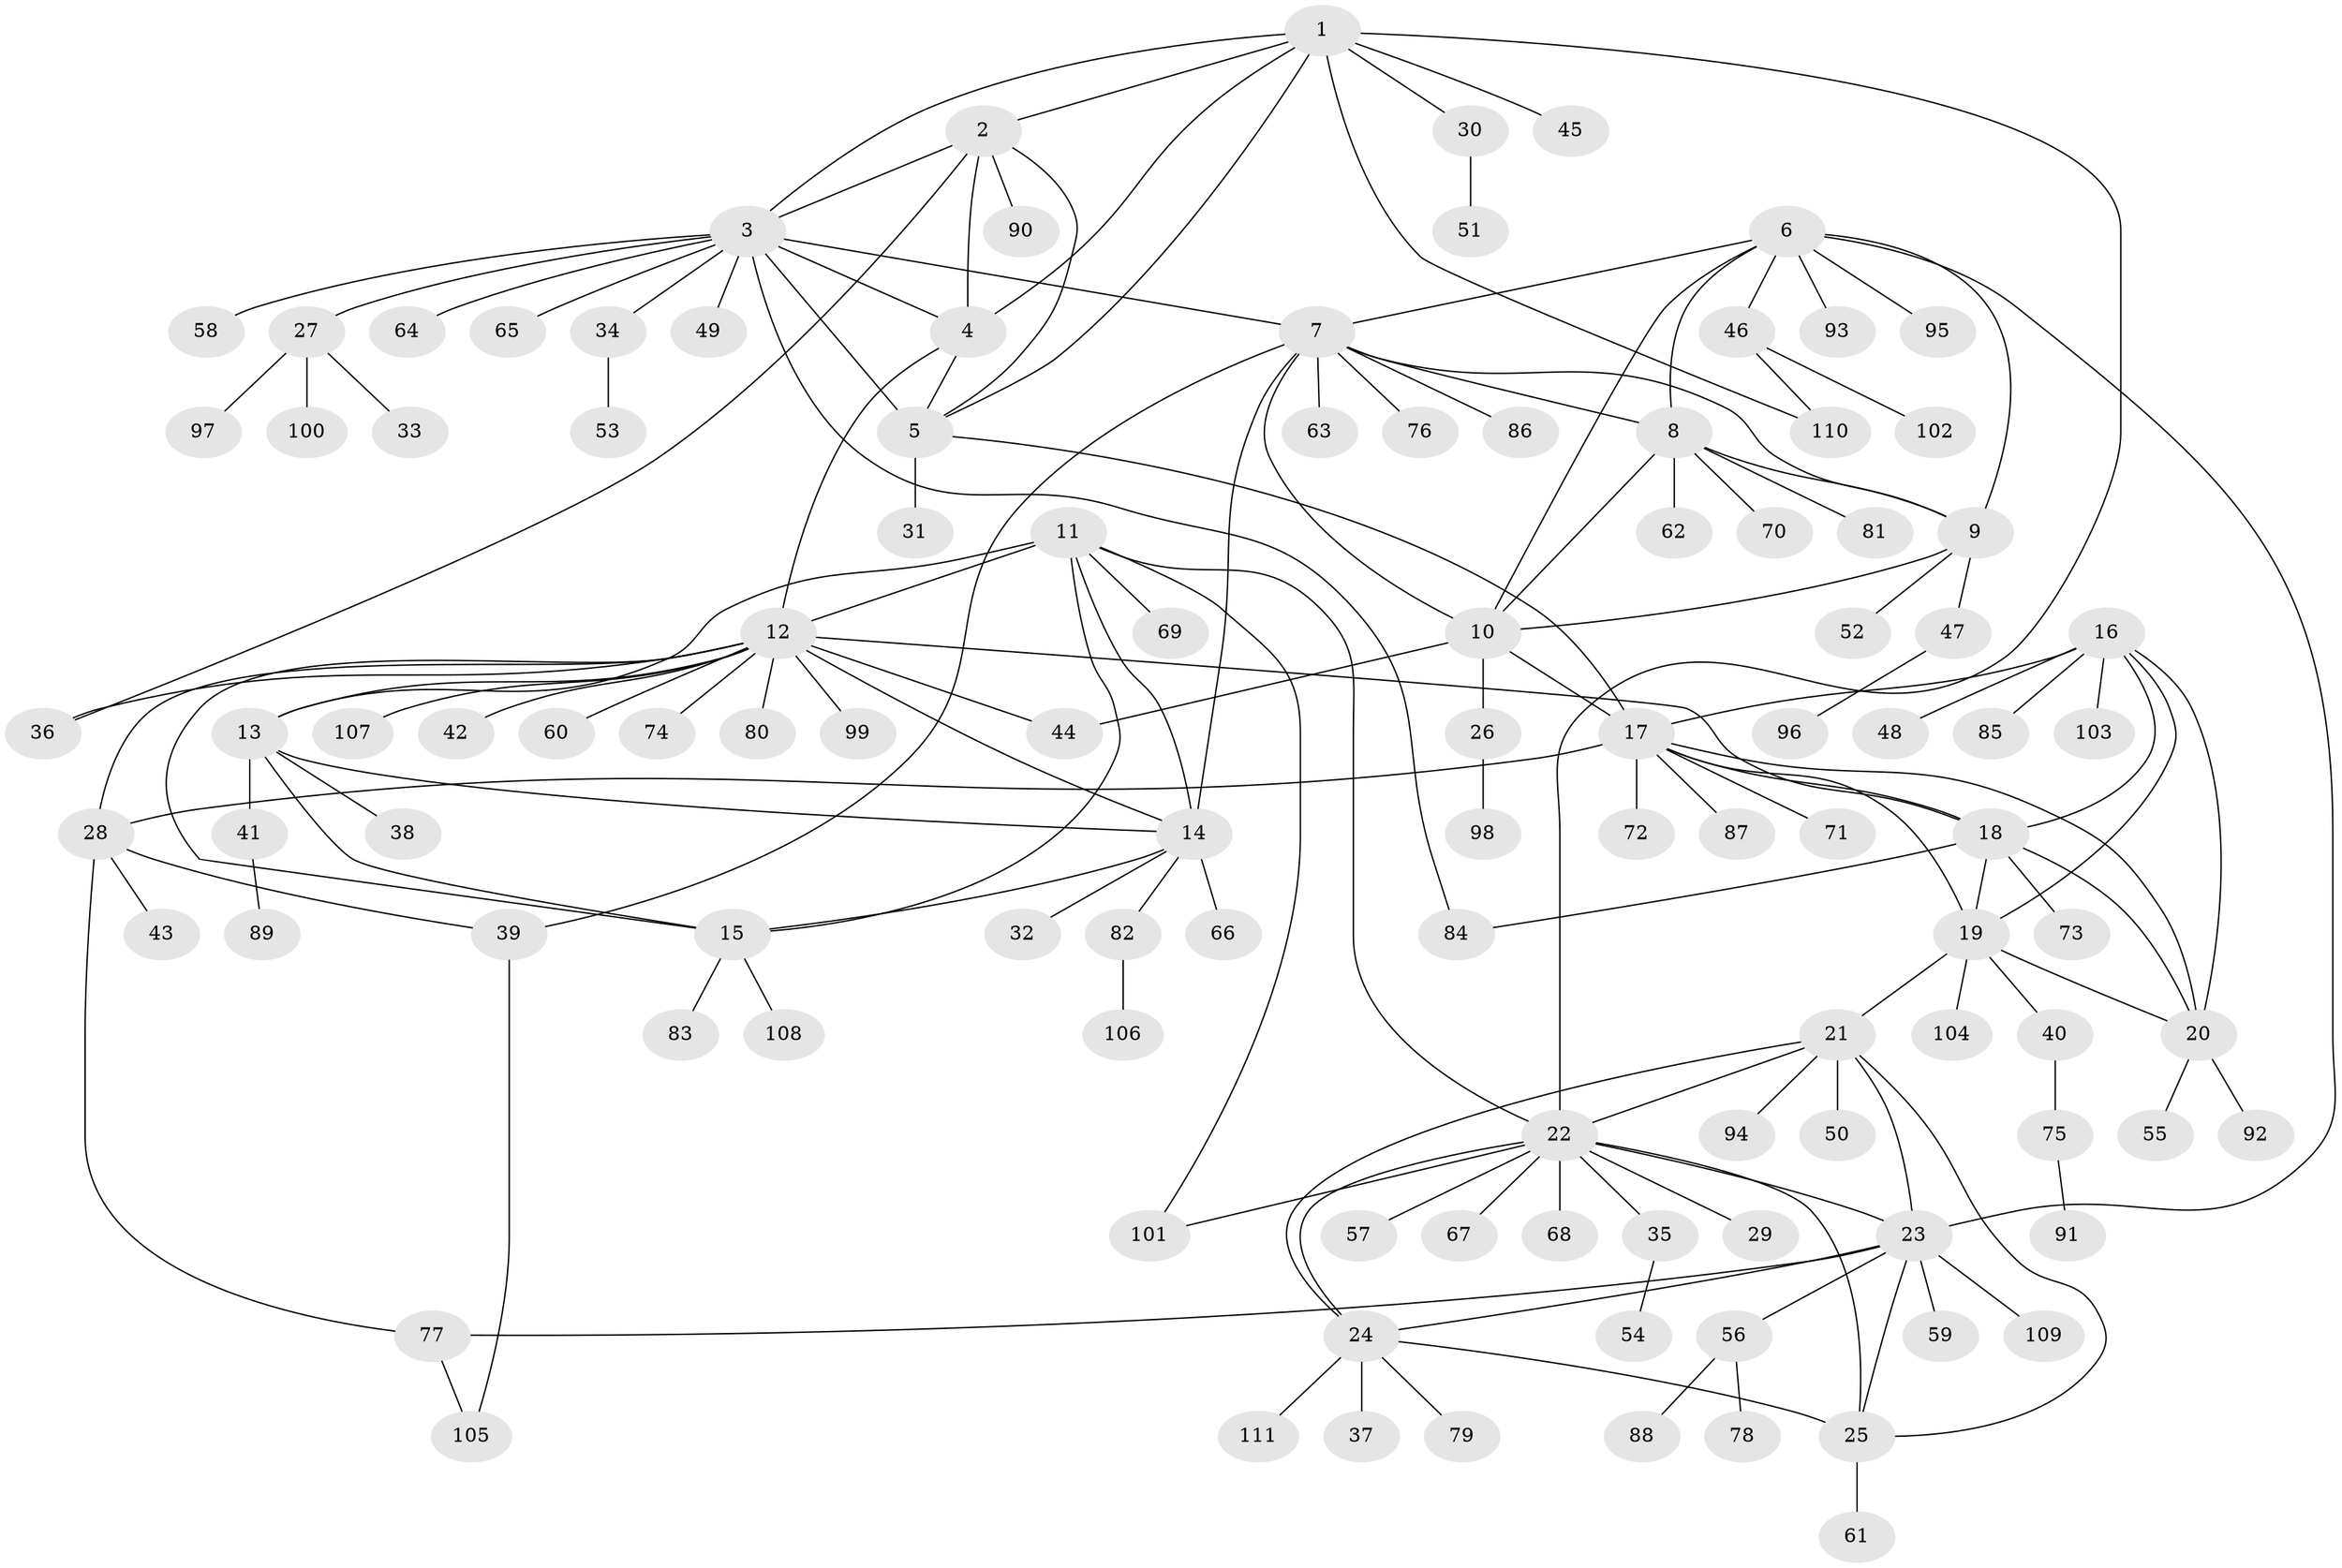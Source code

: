 // coarse degree distribution, {7: 0.025, 5: 0.025, 13: 0.025, 4: 0.0625, 9: 0.025, 11: 0.025, 8: 0.025, 6: 0.0375, 12: 0.0125, 1: 0.65, 3: 0.025, 2: 0.0625}
// Generated by graph-tools (version 1.1) at 2025/42/03/06/25 10:42:14]
// undirected, 111 vertices, 155 edges
graph export_dot {
graph [start="1"]
  node [color=gray90,style=filled];
  1;
  2;
  3;
  4;
  5;
  6;
  7;
  8;
  9;
  10;
  11;
  12;
  13;
  14;
  15;
  16;
  17;
  18;
  19;
  20;
  21;
  22;
  23;
  24;
  25;
  26;
  27;
  28;
  29;
  30;
  31;
  32;
  33;
  34;
  35;
  36;
  37;
  38;
  39;
  40;
  41;
  42;
  43;
  44;
  45;
  46;
  47;
  48;
  49;
  50;
  51;
  52;
  53;
  54;
  55;
  56;
  57;
  58;
  59;
  60;
  61;
  62;
  63;
  64;
  65;
  66;
  67;
  68;
  69;
  70;
  71;
  72;
  73;
  74;
  75;
  76;
  77;
  78;
  79;
  80;
  81;
  82;
  83;
  84;
  85;
  86;
  87;
  88;
  89;
  90;
  91;
  92;
  93;
  94;
  95;
  96;
  97;
  98;
  99;
  100;
  101;
  102;
  103;
  104;
  105;
  106;
  107;
  108;
  109;
  110;
  111;
  1 -- 2;
  1 -- 3;
  1 -- 4;
  1 -- 5;
  1 -- 22;
  1 -- 30;
  1 -- 45;
  1 -- 110;
  2 -- 3;
  2 -- 4;
  2 -- 5;
  2 -- 36;
  2 -- 90;
  3 -- 4;
  3 -- 5;
  3 -- 7;
  3 -- 27;
  3 -- 34;
  3 -- 49;
  3 -- 58;
  3 -- 64;
  3 -- 65;
  3 -- 84;
  4 -- 5;
  4 -- 12;
  5 -- 17;
  5 -- 31;
  6 -- 7;
  6 -- 8;
  6 -- 9;
  6 -- 10;
  6 -- 23;
  6 -- 46;
  6 -- 93;
  6 -- 95;
  7 -- 8;
  7 -- 9;
  7 -- 10;
  7 -- 14;
  7 -- 39;
  7 -- 63;
  7 -- 76;
  7 -- 86;
  8 -- 9;
  8 -- 10;
  8 -- 62;
  8 -- 70;
  8 -- 81;
  9 -- 10;
  9 -- 47;
  9 -- 52;
  10 -- 17;
  10 -- 26;
  10 -- 44;
  11 -- 12;
  11 -- 13;
  11 -- 14;
  11 -- 15;
  11 -- 22;
  11 -- 69;
  11 -- 101;
  12 -- 13;
  12 -- 14;
  12 -- 15;
  12 -- 18;
  12 -- 28;
  12 -- 36;
  12 -- 42;
  12 -- 44;
  12 -- 60;
  12 -- 74;
  12 -- 80;
  12 -- 99;
  12 -- 107;
  13 -- 14;
  13 -- 15;
  13 -- 38;
  13 -- 41;
  14 -- 15;
  14 -- 32;
  14 -- 66;
  14 -- 82;
  15 -- 83;
  15 -- 108;
  16 -- 17;
  16 -- 18;
  16 -- 19;
  16 -- 20;
  16 -- 48;
  16 -- 85;
  16 -- 103;
  17 -- 18;
  17 -- 19;
  17 -- 20;
  17 -- 28;
  17 -- 71;
  17 -- 72;
  17 -- 87;
  18 -- 19;
  18 -- 20;
  18 -- 73;
  18 -- 84;
  19 -- 20;
  19 -- 21;
  19 -- 40;
  19 -- 104;
  20 -- 55;
  20 -- 92;
  21 -- 22;
  21 -- 23;
  21 -- 24;
  21 -- 25;
  21 -- 50;
  21 -- 94;
  22 -- 23;
  22 -- 24;
  22 -- 25;
  22 -- 29;
  22 -- 35;
  22 -- 57;
  22 -- 67;
  22 -- 68;
  22 -- 101;
  23 -- 24;
  23 -- 25;
  23 -- 56;
  23 -- 59;
  23 -- 77;
  23 -- 109;
  24 -- 25;
  24 -- 37;
  24 -- 79;
  24 -- 111;
  25 -- 61;
  26 -- 98;
  27 -- 33;
  27 -- 97;
  27 -- 100;
  28 -- 39;
  28 -- 43;
  28 -- 77;
  30 -- 51;
  34 -- 53;
  35 -- 54;
  39 -- 105;
  40 -- 75;
  41 -- 89;
  46 -- 102;
  46 -- 110;
  47 -- 96;
  56 -- 78;
  56 -- 88;
  75 -- 91;
  77 -- 105;
  82 -- 106;
}
